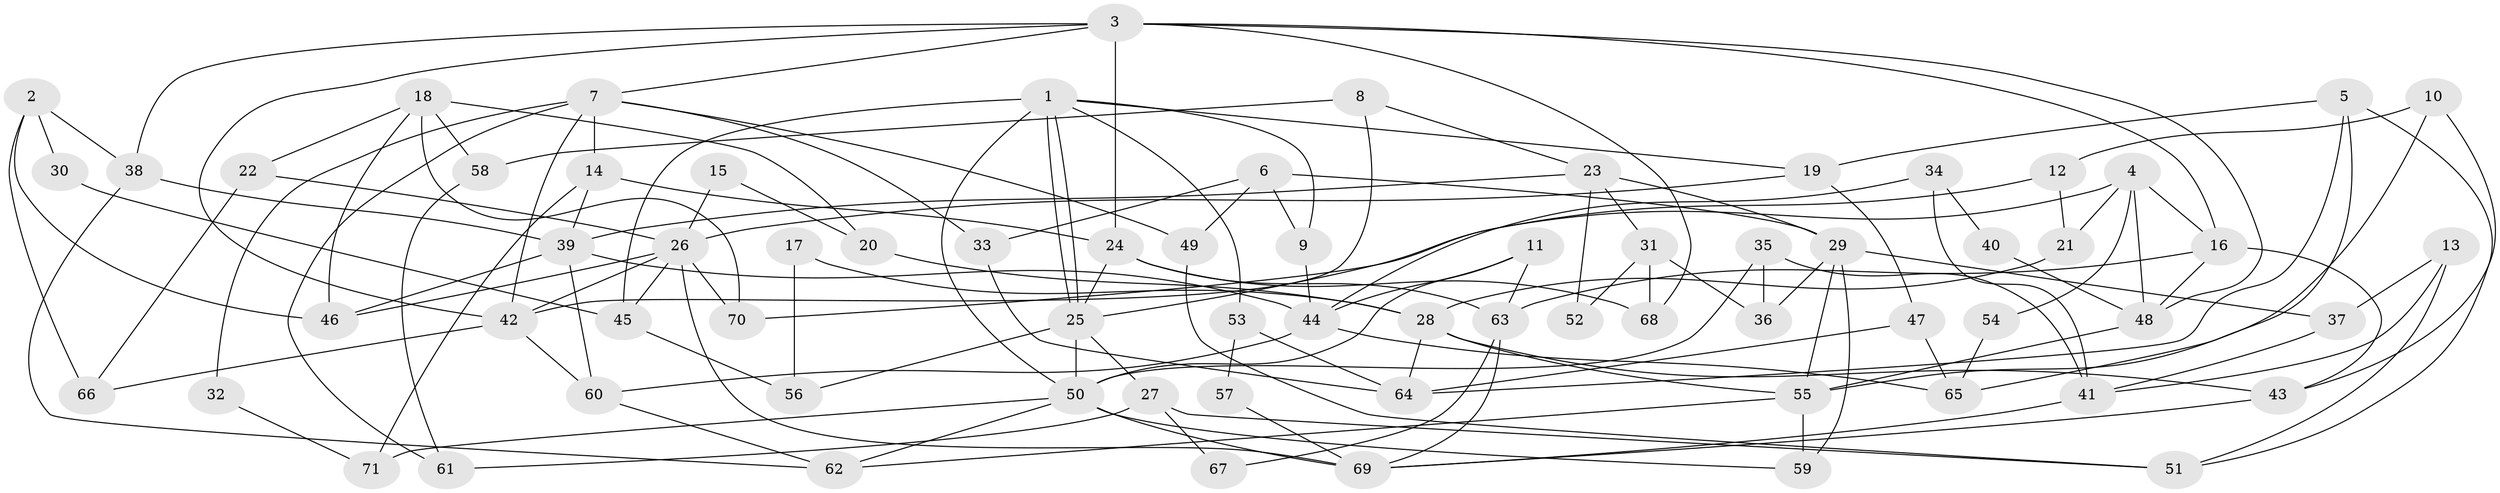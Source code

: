 // coarse degree distribution, {8: 0.05555555555555555, 5: 0.08333333333333333, 14: 0.027777777777777776, 6: 0.1111111111111111, 3: 0.3888888888888889, 2: 0.19444444444444445, 7: 0.027777777777777776, 9: 0.027777777777777776, 4: 0.027777777777777776, 10: 0.027777777777777776, 13: 0.027777777777777776}
// Generated by graph-tools (version 1.1) at 2025/51/03/04/25 22:51:12]
// undirected, 71 vertices, 142 edges
graph export_dot {
  node [color=gray90,style=filled];
  1;
  2;
  3;
  4;
  5;
  6;
  7;
  8;
  9;
  10;
  11;
  12;
  13;
  14;
  15;
  16;
  17;
  18;
  19;
  20;
  21;
  22;
  23;
  24;
  25;
  26;
  27;
  28;
  29;
  30;
  31;
  32;
  33;
  34;
  35;
  36;
  37;
  38;
  39;
  40;
  41;
  42;
  43;
  44;
  45;
  46;
  47;
  48;
  49;
  50;
  51;
  52;
  53;
  54;
  55;
  56;
  57;
  58;
  59;
  60;
  61;
  62;
  63;
  64;
  65;
  66;
  67;
  68;
  69;
  70;
  71;
  1 -- 25;
  1 -- 25;
  1 -- 50;
  1 -- 9;
  1 -- 19;
  1 -- 45;
  1 -- 53;
  2 -- 46;
  2 -- 38;
  2 -- 30;
  2 -- 66;
  3 -- 24;
  3 -- 16;
  3 -- 7;
  3 -- 38;
  3 -- 42;
  3 -- 48;
  3 -- 68;
  4 -- 16;
  4 -- 48;
  4 -- 21;
  4 -- 54;
  4 -- 70;
  5 -- 19;
  5 -- 64;
  5 -- 51;
  5 -- 65;
  6 -- 29;
  6 -- 49;
  6 -- 9;
  6 -- 33;
  7 -- 14;
  7 -- 32;
  7 -- 33;
  7 -- 42;
  7 -- 49;
  7 -- 61;
  8 -- 23;
  8 -- 42;
  8 -- 58;
  9 -- 44;
  10 -- 55;
  10 -- 12;
  10 -- 43;
  11 -- 44;
  11 -- 50;
  11 -- 63;
  12 -- 25;
  12 -- 21;
  13 -- 37;
  13 -- 51;
  13 -- 41;
  14 -- 39;
  14 -- 24;
  14 -- 71;
  15 -- 26;
  15 -- 20;
  16 -- 48;
  16 -- 63;
  16 -- 43;
  17 -- 56;
  17 -- 28;
  18 -- 22;
  18 -- 70;
  18 -- 20;
  18 -- 46;
  18 -- 58;
  19 -- 26;
  19 -- 47;
  20 -- 28;
  21 -- 28;
  22 -- 66;
  22 -- 26;
  23 -- 29;
  23 -- 39;
  23 -- 31;
  23 -- 52;
  24 -- 63;
  24 -- 68;
  24 -- 25;
  25 -- 27;
  25 -- 50;
  25 -- 56;
  26 -- 46;
  26 -- 42;
  26 -- 45;
  26 -- 69;
  26 -- 70;
  27 -- 61;
  27 -- 51;
  27 -- 67;
  28 -- 64;
  28 -- 43;
  28 -- 55;
  29 -- 59;
  29 -- 55;
  29 -- 36;
  29 -- 37;
  30 -- 45;
  31 -- 36;
  31 -- 52;
  31 -- 68;
  32 -- 71;
  33 -- 64;
  34 -- 41;
  34 -- 44;
  34 -- 40;
  35 -- 41;
  35 -- 50;
  35 -- 36;
  37 -- 41;
  38 -- 39;
  38 -- 62;
  39 -- 60;
  39 -- 44;
  39 -- 46;
  40 -- 48;
  41 -- 69;
  42 -- 60;
  42 -- 66;
  43 -- 69;
  44 -- 60;
  44 -- 65;
  45 -- 56;
  47 -- 65;
  47 -- 64;
  48 -- 55;
  49 -- 51;
  50 -- 69;
  50 -- 59;
  50 -- 62;
  50 -- 71;
  53 -- 64;
  53 -- 57;
  54 -- 65;
  55 -- 62;
  55 -- 59;
  57 -- 69;
  58 -- 61;
  60 -- 62;
  63 -- 69;
  63 -- 67;
}
